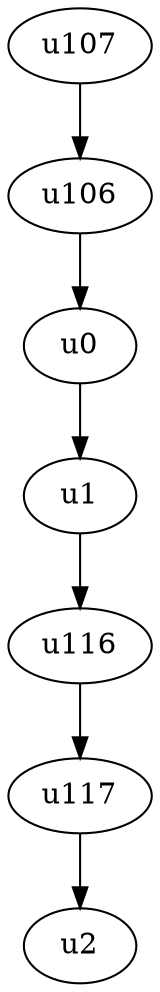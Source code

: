 digraph G {
u0 -> u1;
u1 -> u116;
u106 -> u0;
u107 -> u106;
u116 -> u117;
u117 -> u2;

}
digraph G {
u0 -> u1;
u1 -> u2;
u2 -> u4;
u4 -> u5;
u5 -> u6;
u6 -> u8;
u8 -> u9;
u9 -> u10;
u10 -> u190;
u11 -> u15;
u11 -> u22;
u15 -> u192;
u17 -> u202;
u18 -> u25;
u22 -> u204;
u24 -> u213;
u25 -> u214;
u152 -> u0;
u153 -> u152;
u190 -> u11;
u192 -> u17;
u202 -> u18;
u204 -> u24;
u213 -> u25;
u214 -> u215;
u215 -> u212;

}
digraph G {
u0 -> u1;
u1 -> u2;
u2 -> u4;
u4 -> u6;
u6 -> u7;
u7 -> u9;
u9 -> u10;
u10 -> u12;
u12 -> u13;
u13 -> u15;
u15 -> u16;
u16 -> u18;
u18 -> u19;
u19 -> u21;
u21 -> u22;
u22 -> u24;
u24 -> u26;
u26 -> u27;
u27 -> u28;
u28 -> u29;
u29 -> u30;
u30 -> u31;
u31 -> u32;
u32 -> u268;
u170 -> u0;
u171 -> u170;
u268 -> u269;
u269 -> u34;

}
